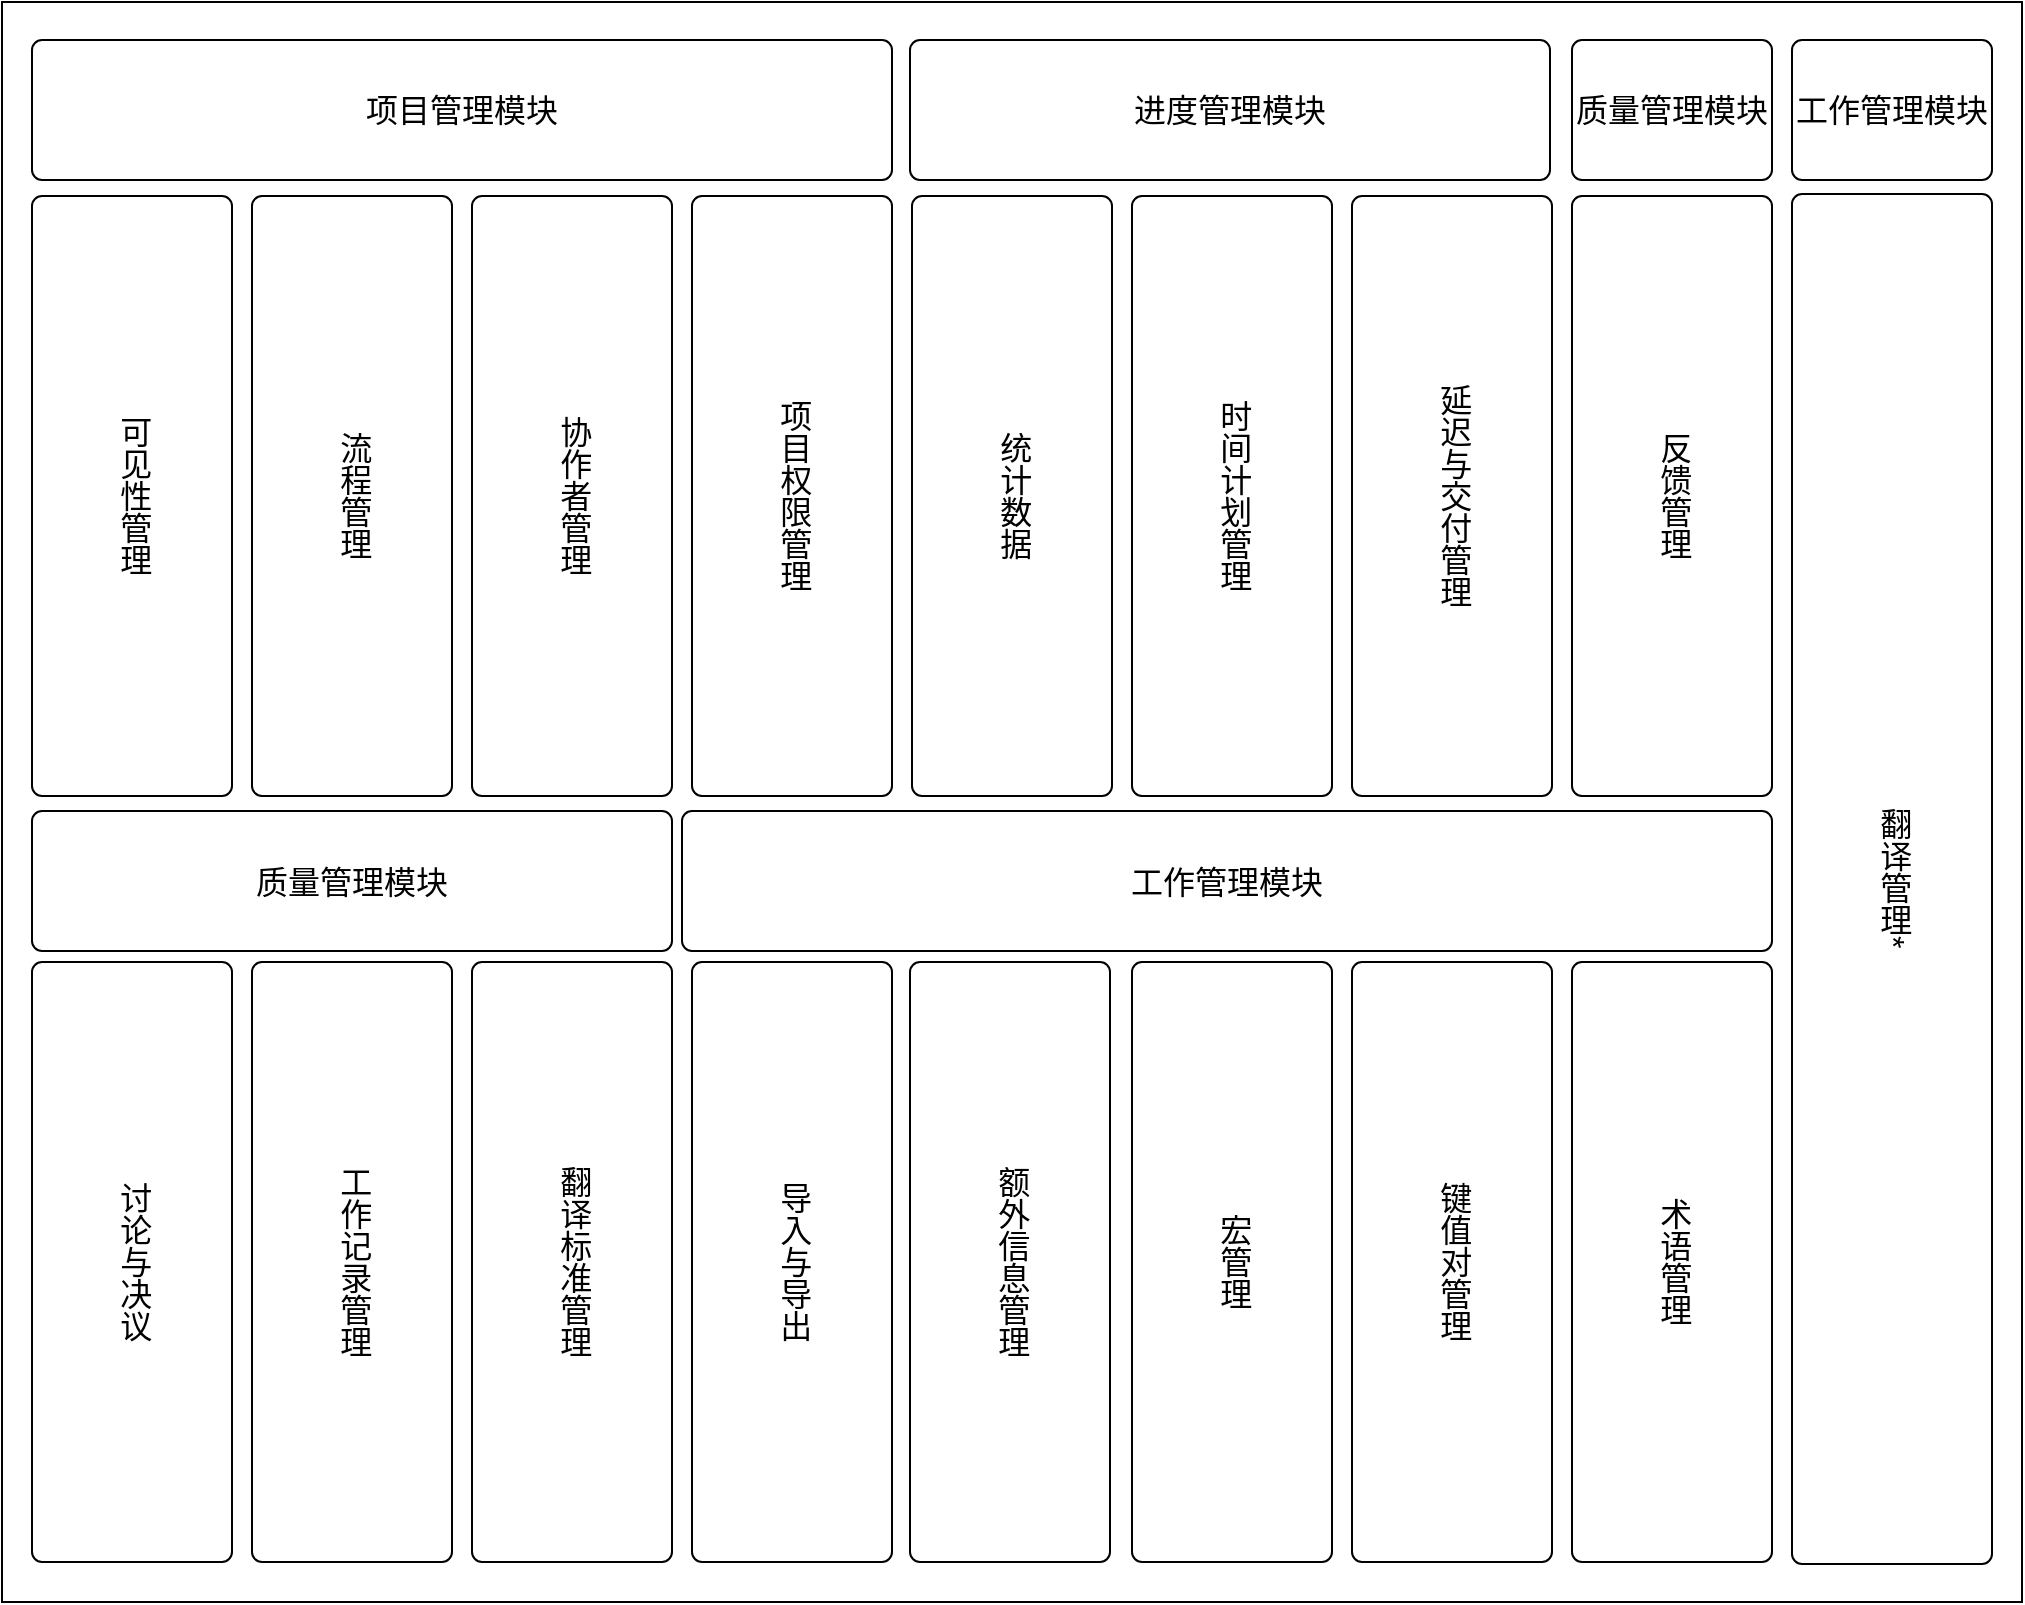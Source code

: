 <mxfile version="24.2.5" type="github">
  <diagram name="第 1 页" id="V8-n8_FriGJiyKp9su89">
    <mxGraphModel dx="1132" dy="1105" grid="1" gridSize="10" guides="1" tooltips="1" connect="1" arrows="1" fold="1" page="1" pageScale="1" pageWidth="827" pageHeight="1169" math="0" shadow="0">
      <root>
        <mxCell id="0" />
        <mxCell id="1" parent="0" />
        <mxCell id="KaJjcw1XXauKVS8Kd-m9-5" value="" style="rounded=0;whiteSpace=wrap;html=1;verticalAlign=middle;" vertex="1" parent="1">
          <mxGeometry width="1010" height="800" as="geometry" />
        </mxCell>
        <mxCell id="KaJjcw1XXauKVS8Kd-m9-6" value="可见性管理" style="html=1;align=center;verticalAlign=middle;rounded=1;absoluteArcSize=1;arcSize=10;dashed=0;whiteSpace=wrap;textDirection=vertical-lr;fontSize=16;labelPosition=center;verticalLabelPosition=middle;" vertex="1" parent="1">
          <mxGeometry x="15" y="97" width="100" height="300" as="geometry" />
        </mxCell>
        <mxCell id="KaJjcw1XXauKVS8Kd-m9-7" value="流程管理" style="html=1;align=center;verticalAlign=middle;rounded=1;absoluteArcSize=1;arcSize=10;dashed=0;whiteSpace=wrap;textDirection=vertical-lr;fontSize=16;" vertex="1" parent="1">
          <mxGeometry x="125" y="97" width="100" height="300" as="geometry" />
        </mxCell>
        <mxCell id="KaJjcw1XXauKVS8Kd-m9-8" value="协作者管理" style="html=1;align=center;verticalAlign=middle;rounded=1;absoluteArcSize=1;arcSize=10;dashed=0;whiteSpace=wrap;textDirection=vertical-lr;fontSize=16;" vertex="1" parent="1">
          <mxGeometry x="235" y="97" width="100" height="300" as="geometry" />
        </mxCell>
        <mxCell id="KaJjcw1XXauKVS8Kd-m9-9" value="项目权限管理" style="html=1;align=center;verticalAlign=middle;rounded=1;absoluteArcSize=1;arcSize=10;dashed=0;whiteSpace=wrap;textDirection=vertical-lr;fontSize=16;" vertex="1" parent="1">
          <mxGeometry x="345" y="97" width="100" height="300" as="geometry" />
        </mxCell>
        <mxCell id="KaJjcw1XXauKVS8Kd-m9-10" value="统计数据" style="html=1;align=center;verticalAlign=middle;rounded=1;absoluteArcSize=1;arcSize=10;dashed=0;whiteSpace=wrap;textDirection=vertical-lr;fontSize=16;" vertex="1" parent="1">
          <mxGeometry x="455" y="97" width="100" height="300" as="geometry" />
        </mxCell>
        <mxCell id="KaJjcw1XXauKVS8Kd-m9-11" value="时间计划管理" style="html=1;align=center;verticalAlign=middle;rounded=1;absoluteArcSize=1;arcSize=10;dashed=0;whiteSpace=wrap;textDirection=vertical-lr;fontSize=16;" vertex="1" parent="1">
          <mxGeometry x="565" y="97" width="100" height="300" as="geometry" />
        </mxCell>
        <mxCell id="KaJjcw1XXauKVS8Kd-m9-12" value="延迟与交付管理" style="html=1;align=center;verticalAlign=middle;rounded=1;absoluteArcSize=1;arcSize=10;dashed=0;whiteSpace=wrap;textDirection=vertical-lr;fontSize=16;" vertex="1" parent="1">
          <mxGeometry x="675" y="97" width="100" height="300" as="geometry" />
        </mxCell>
        <mxCell id="KaJjcw1XXauKVS8Kd-m9-13" value="反馈管理" style="html=1;align=center;verticalAlign=middle;rounded=1;absoluteArcSize=1;arcSize=10;dashed=0;whiteSpace=wrap;textDirection=vertical-lr;fontSize=16;" vertex="1" parent="1">
          <mxGeometry x="785" y="97" width="100" height="300" as="geometry" />
        </mxCell>
        <mxCell id="KaJjcw1XXauKVS8Kd-m9-14" value="讨论与决议" style="html=1;align=center;verticalAlign=middle;rounded=1;absoluteArcSize=1;arcSize=10;dashed=0;whiteSpace=wrap;textDirection=vertical-lr;fontSize=16;" vertex="1" parent="1">
          <mxGeometry x="15" y="480" width="100" height="300" as="geometry" />
        </mxCell>
        <mxCell id="KaJjcw1XXauKVS8Kd-m9-15" value="工作记录管理" style="html=1;align=center;verticalAlign=middle;rounded=1;absoluteArcSize=1;arcSize=10;dashed=0;whiteSpace=wrap;textDirection=vertical-lr;fontSize=16;" vertex="1" parent="1">
          <mxGeometry x="125" y="480" width="100" height="300" as="geometry" />
        </mxCell>
        <mxCell id="KaJjcw1XXauKVS8Kd-m9-16" value="翻译标准管理" style="html=1;align=center;verticalAlign=middle;rounded=1;absoluteArcSize=1;arcSize=10;dashed=0;whiteSpace=wrap;textDirection=vertical-lr;fontSize=16;" vertex="1" parent="1">
          <mxGeometry x="235" y="480" width="100" height="300" as="geometry" />
        </mxCell>
        <mxCell id="KaJjcw1XXauKVS8Kd-m9-17" value="导入与导出" style="html=1;align=center;verticalAlign=middle;rounded=1;absoluteArcSize=1;arcSize=10;dashed=0;whiteSpace=wrap;textDirection=vertical-lr;fontSize=16;" vertex="1" parent="1">
          <mxGeometry x="345" y="480" width="100" height="300" as="geometry" />
        </mxCell>
        <mxCell id="KaJjcw1XXauKVS8Kd-m9-18" value="额外信息管理" style="html=1;align=center;verticalAlign=middle;rounded=1;absoluteArcSize=1;arcSize=10;dashed=0;whiteSpace=wrap;textDirection=vertical-lr;fontSize=16;" vertex="1" parent="1">
          <mxGeometry x="454" y="480" width="100" height="300" as="geometry" />
        </mxCell>
        <mxCell id="KaJjcw1XXauKVS8Kd-m9-19" value="宏管理" style="html=1;align=center;verticalAlign=middle;rounded=1;absoluteArcSize=1;arcSize=10;dashed=0;whiteSpace=wrap;textDirection=vertical-lr;fontSize=16;" vertex="1" parent="1">
          <mxGeometry x="565" y="480" width="100" height="300" as="geometry" />
        </mxCell>
        <mxCell id="KaJjcw1XXauKVS8Kd-m9-20" value="键值对管理" style="html=1;align=center;verticalAlign=middle;rounded=1;absoluteArcSize=1;arcSize=10;dashed=0;whiteSpace=wrap;textDirection=vertical-lr;fontSize=16;" vertex="1" parent="1">
          <mxGeometry x="675" y="480" width="100" height="300" as="geometry" />
        </mxCell>
        <mxCell id="KaJjcw1XXauKVS8Kd-m9-21" value="术语管理" style="html=1;align=center;verticalAlign=middle;rounded=1;absoluteArcSize=1;arcSize=10;dashed=0;whiteSpace=wrap;textDirection=vertical-lr;fontSize=16;" vertex="1" parent="1">
          <mxGeometry x="785" y="480" width="100" height="300" as="geometry" />
        </mxCell>
        <mxCell id="KaJjcw1XXauKVS8Kd-m9-22" value="翻译管理*" style="html=1;align=center;verticalAlign=middle;rounded=1;absoluteArcSize=1;arcSize=10;dashed=0;whiteSpace=wrap;textDirection=vertical-lr;fontSize=16;" vertex="1" parent="1">
          <mxGeometry x="895" y="96" width="100" height="685" as="geometry" />
        </mxCell>
        <mxCell id="KaJjcw1XXauKVS8Kd-m9-23" value="项目管理模块" style="html=1;align=center;verticalAlign=middle;rounded=1;absoluteArcSize=1;arcSize=10;dashed=0;whiteSpace=wrap;fontSize=16;" vertex="1" parent="1">
          <mxGeometry x="15" y="19" width="430" height="70" as="geometry" />
        </mxCell>
        <mxCell id="KaJjcw1XXauKVS8Kd-m9-24" value="进度管理模块" style="html=1;align=center;verticalAlign=middle;rounded=1;absoluteArcSize=1;arcSize=10;dashed=0;whiteSpace=wrap;fontSize=16;" vertex="1" parent="1">
          <mxGeometry x="454" y="19" width="320" height="70" as="geometry" />
        </mxCell>
        <mxCell id="KaJjcw1XXauKVS8Kd-m9-25" value="质量管理模块" style="html=1;align=center;verticalAlign=middle;rounded=1;absoluteArcSize=1;arcSize=10;dashed=0;whiteSpace=wrap;fontSize=16;" vertex="1" parent="1">
          <mxGeometry x="785" y="19" width="100" height="70" as="geometry" />
        </mxCell>
        <mxCell id="KaJjcw1XXauKVS8Kd-m9-26" value="工作管理模块" style="html=1;align=center;verticalAlign=middle;rounded=1;absoluteArcSize=1;arcSize=10;dashed=0;whiteSpace=wrap;fontSize=16;" vertex="1" parent="1">
          <mxGeometry x="895" y="19" width="100" height="70" as="geometry" />
        </mxCell>
        <mxCell id="KaJjcw1XXauKVS8Kd-m9-27" value="质量管理模块" style="html=1;align=center;verticalAlign=middle;rounded=1;absoluteArcSize=1;arcSize=10;dashed=0;whiteSpace=wrap;fontSize=16;" vertex="1" parent="1">
          <mxGeometry x="15" y="404.5" width="320" height="70" as="geometry" />
        </mxCell>
        <mxCell id="KaJjcw1XXauKVS8Kd-m9-28" value="工作管理模块" style="html=1;align=center;verticalAlign=middle;rounded=1;absoluteArcSize=1;arcSize=10;dashed=0;whiteSpace=wrap;fontSize=16;" vertex="1" parent="1">
          <mxGeometry x="340" y="404.5" width="545" height="70" as="geometry" />
        </mxCell>
      </root>
    </mxGraphModel>
  </diagram>
</mxfile>
